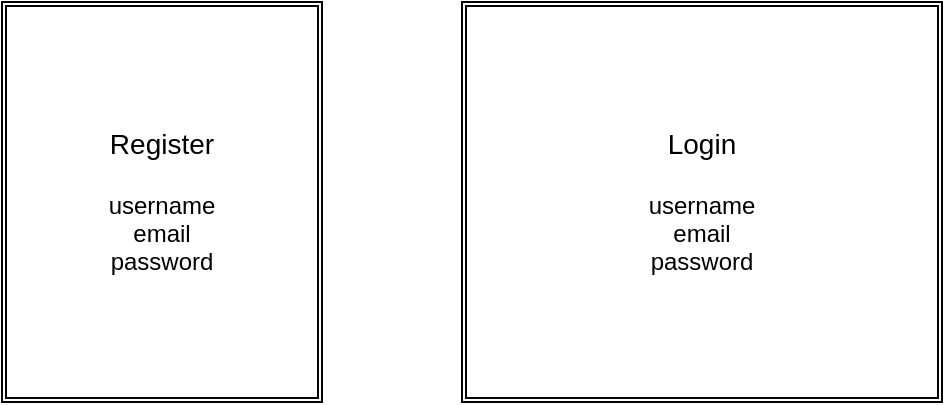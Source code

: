 <mxfile>
    <diagram id="qmC5qkNwEReP4GPOgxld" name="Page-1">
        <mxGraphModel dx="773" dy="563" grid="1" gridSize="10" guides="1" tooltips="1" connect="1" arrows="1" fold="1" page="1" pageScale="1" pageWidth="850" pageHeight="1100" math="0" shadow="0">
            <root>
                <mxCell id="0"/>
                <mxCell id="1" parent="0"/>
                <mxCell id="2" value="&lt;font style=&quot;font-size: 14px;&quot;&gt;Register&lt;br&gt;&lt;/font&gt;&lt;br&gt;username&lt;br&gt;email&lt;br&gt;password" style="shape=ext;double=1;rounded=0;whiteSpace=wrap;html=1;" vertex="1" parent="1">
                    <mxGeometry x="40" y="70" width="160" height="200" as="geometry"/>
                </mxCell>
                <mxCell id="3" value="&lt;font style=&quot;font-size: 14px;&quot;&gt;Login&lt;br&gt;&lt;/font&gt;&lt;br&gt;username&lt;br&gt;email&lt;br&gt;password" style="shape=ext;double=1;rounded=0;whiteSpace=wrap;html=1;" vertex="1" parent="1">
                    <mxGeometry x="270" y="70" width="240" height="200" as="geometry"/>
                </mxCell>
            </root>
        </mxGraphModel>
    </diagram>
</mxfile>